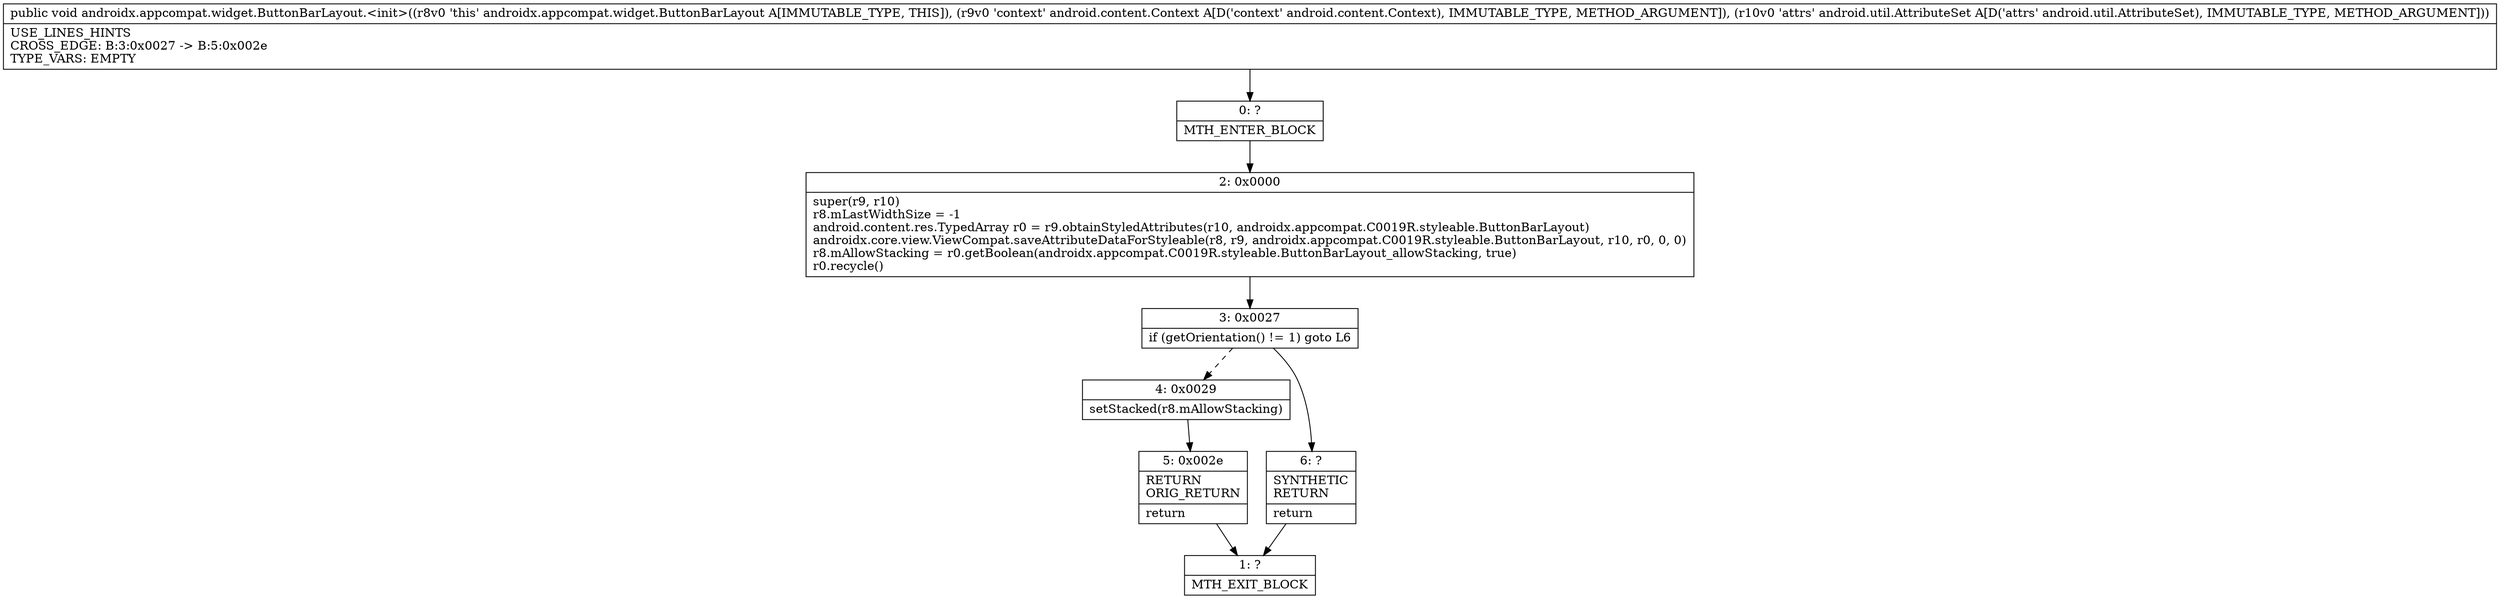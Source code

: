 digraph "CFG forandroidx.appcompat.widget.ButtonBarLayout.\<init\>(Landroid\/content\/Context;Landroid\/util\/AttributeSet;)V" {
Node_0 [shape=record,label="{0\:\ ?|MTH_ENTER_BLOCK\l}"];
Node_2 [shape=record,label="{2\:\ 0x0000|super(r9, r10)\lr8.mLastWidthSize = \-1\landroid.content.res.TypedArray r0 = r9.obtainStyledAttributes(r10, androidx.appcompat.C0019R.styleable.ButtonBarLayout)\landroidx.core.view.ViewCompat.saveAttributeDataForStyleable(r8, r9, androidx.appcompat.C0019R.styleable.ButtonBarLayout, r10, r0, 0, 0)\lr8.mAllowStacking = r0.getBoolean(androidx.appcompat.C0019R.styleable.ButtonBarLayout_allowStacking, true)\lr0.recycle()\l}"];
Node_3 [shape=record,label="{3\:\ 0x0027|if (getOrientation() != 1) goto L6\l}"];
Node_4 [shape=record,label="{4\:\ 0x0029|setStacked(r8.mAllowStacking)\l}"];
Node_5 [shape=record,label="{5\:\ 0x002e|RETURN\lORIG_RETURN\l|return\l}"];
Node_1 [shape=record,label="{1\:\ ?|MTH_EXIT_BLOCK\l}"];
Node_6 [shape=record,label="{6\:\ ?|SYNTHETIC\lRETURN\l|return\l}"];
MethodNode[shape=record,label="{public void androidx.appcompat.widget.ButtonBarLayout.\<init\>((r8v0 'this' androidx.appcompat.widget.ButtonBarLayout A[IMMUTABLE_TYPE, THIS]), (r9v0 'context' android.content.Context A[D('context' android.content.Context), IMMUTABLE_TYPE, METHOD_ARGUMENT]), (r10v0 'attrs' android.util.AttributeSet A[D('attrs' android.util.AttributeSet), IMMUTABLE_TYPE, METHOD_ARGUMENT]))  | USE_LINES_HINTS\lCROSS_EDGE: B:3:0x0027 \-\> B:5:0x002e\lTYPE_VARS: EMPTY\l}"];
MethodNode -> Node_0;Node_0 -> Node_2;
Node_2 -> Node_3;
Node_3 -> Node_4[style=dashed];
Node_3 -> Node_6;
Node_4 -> Node_5;
Node_5 -> Node_1;
Node_6 -> Node_1;
}

